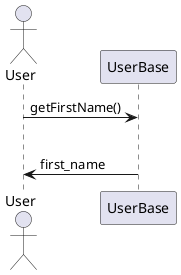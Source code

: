 @startuml
actor User

'Call
User -> UserBase : getFirstName()

|||

UserBase -> User : first_name
@enduml
